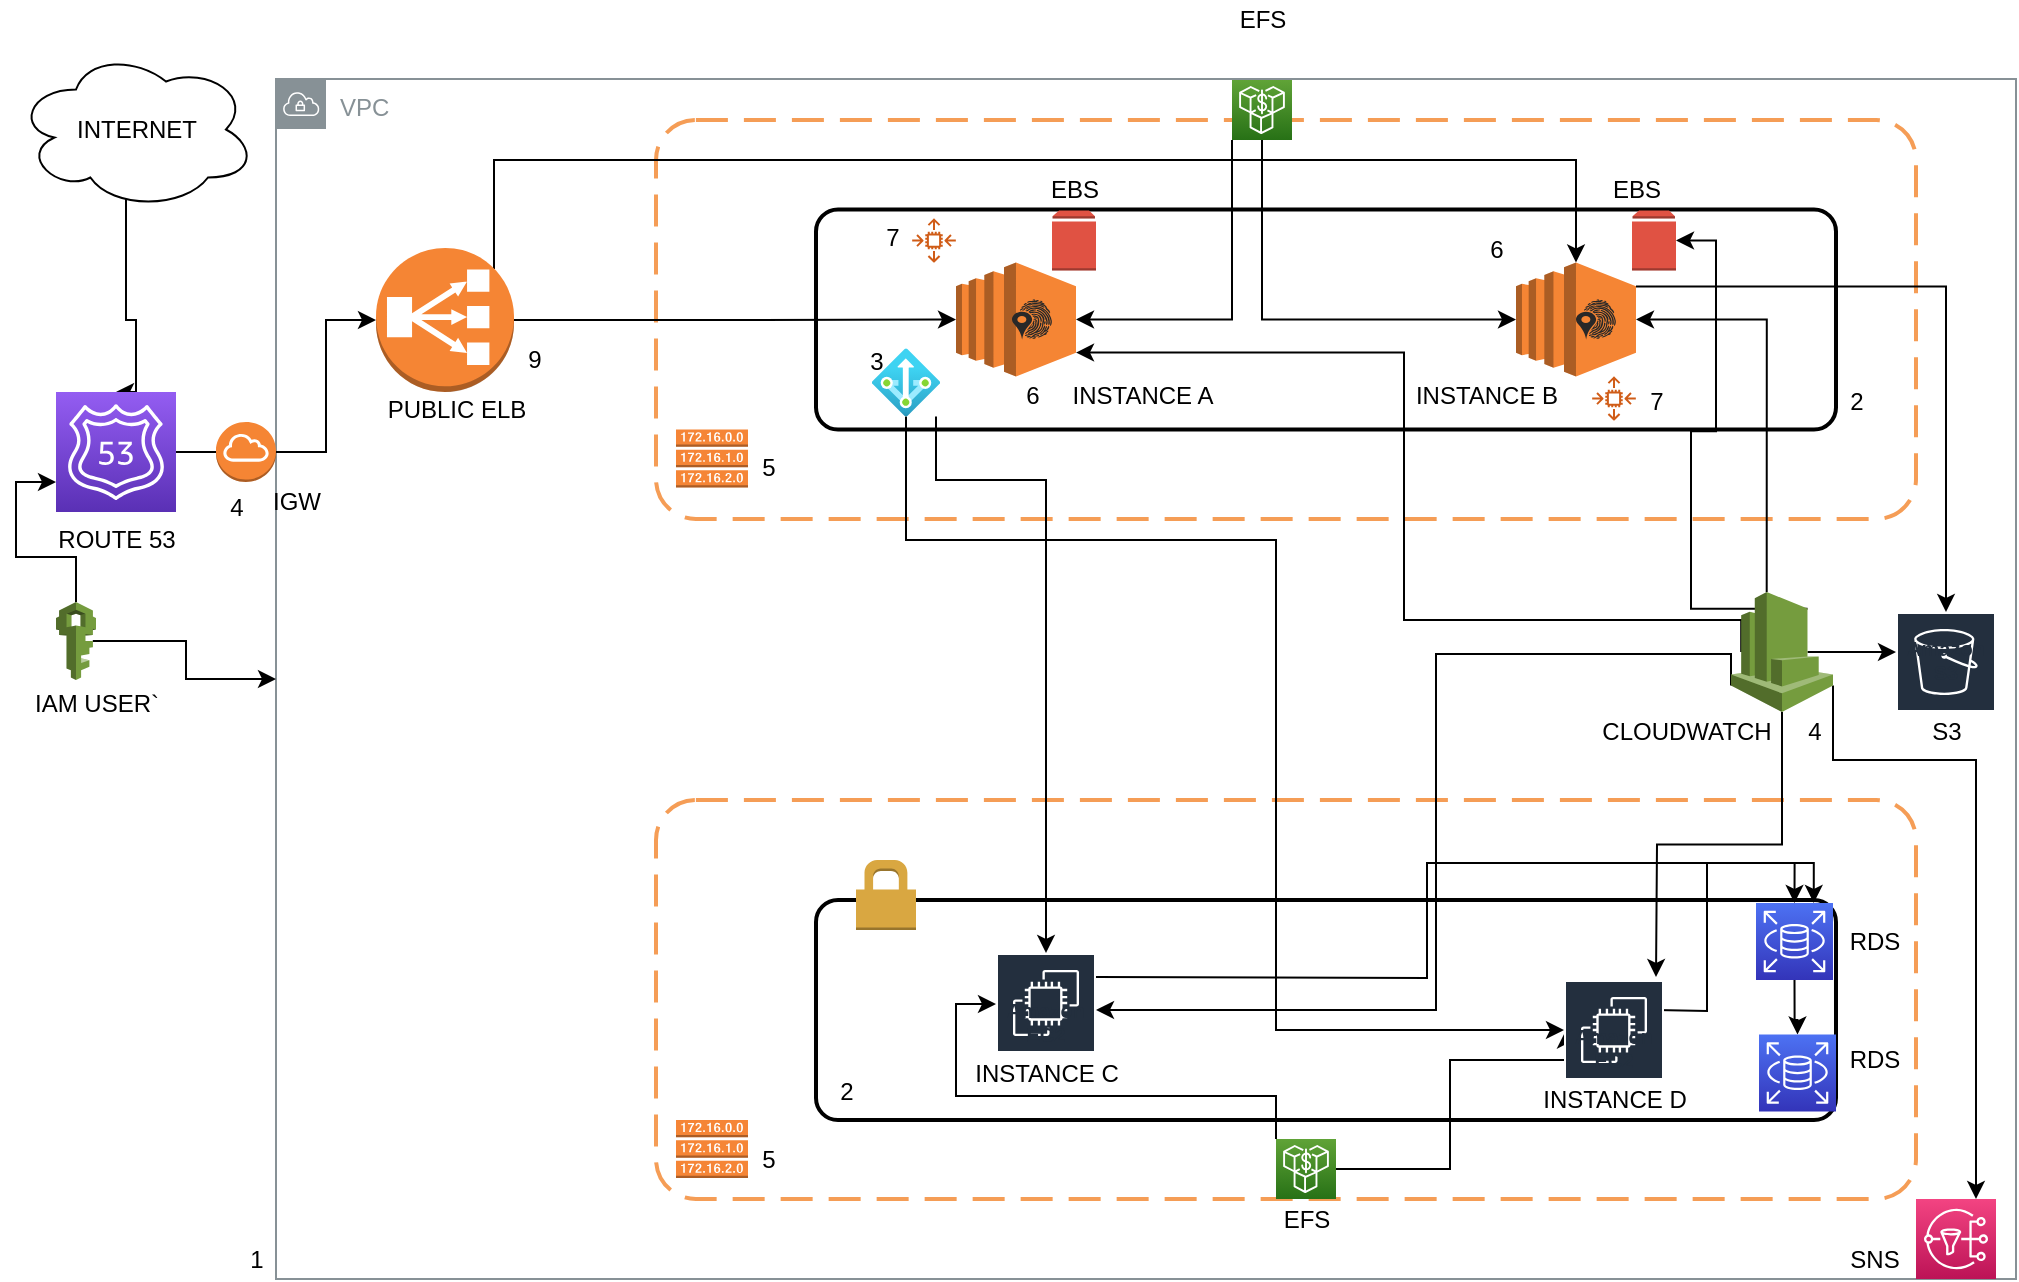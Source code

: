 <mxfile version="14.6.10" type="github"><diagram id="RZ5NRoq84xeMXH4uhyLh" name="Page-1"><mxGraphModel dx="1190" dy="1762" grid="1" gridSize="10" guides="1" tooltips="1" connect="1" arrows="1" fold="1" page="1" pageScale="1" pageWidth="850" pageHeight="1100" math="0" shadow="0"><root><mxCell id="0"/><mxCell id="1" parent="0"/><mxCell id="3BW7kjenzMz5wT0KdTlr-2" value="VPC" style="outlineConnect=0;gradientColor=none;html=1;whiteSpace=wrap;fontSize=12;fontStyle=0;shape=mxgraph.aws4.group;grIcon=mxgraph.aws4.group_vpc;strokeColor=#879196;fillColor=none;verticalAlign=top;align=left;spacingLeft=30;fontColor=#879196;dashed=0;" vertex="1" parent="1"><mxGeometry x="150" y="29.5" width="870" height="600" as="geometry"/></mxCell><mxCell id="3BW7kjenzMz5wT0KdTlr-3" value="" style="rounded=1;arcSize=10;dashed=1;strokeColor=#F59D56;fillColor=none;gradientColor=none;dashPattern=8 4;strokeWidth=2;" vertex="1" parent="1"><mxGeometry x="340" y="50" width="630" height="199.5" as="geometry"/></mxCell><mxCell id="3BW7kjenzMz5wT0KdTlr-4" value="" style="rounded=1;arcSize=10;dashed=1;strokeColor=#F59D56;fillColor=none;gradientColor=none;dashPattern=8 4;strokeWidth=2;" vertex="1" parent="1"><mxGeometry x="340" y="390" width="630" height="199.5" as="geometry"/></mxCell><mxCell id="3BW7kjenzMz5wT0KdTlr-32" style="edgeStyle=orthogonalEdgeStyle;rounded=0;orthogonalLoop=1;jettySize=auto;html=1;exitX=0.96;exitY=0.7;exitDx=0;exitDy=0;exitPerimeter=0;entryX=0.5;entryY=0;entryDx=0;entryDy=0;entryPerimeter=0;" edge="1" parent="1" source="3BW7kjenzMz5wT0KdTlr-7" target="3BW7kjenzMz5wT0KdTlr-34"><mxGeometry relative="1" as="geometry"><Array as="points"><mxPoint x="75" y="150"/><mxPoint x="80" y="150"/><mxPoint x="80" y="186"/></Array></mxGeometry></mxCell><mxCell id="3BW7kjenzMz5wT0KdTlr-7" value="" style="ellipse;shape=cloud;whiteSpace=wrap;html=1;" vertex="1" parent="1"><mxGeometry x="20" y="14.75" width="120" height="80" as="geometry"/></mxCell><mxCell id="3BW7kjenzMz5wT0KdTlr-8" value="" style="rounded=1;arcSize=10;dashed=0;fillColor=none;gradientColor=none;strokeWidth=2;" vertex="1" parent="1"><mxGeometry x="420" y="94.75" width="510" height="110" as="geometry"/></mxCell><mxCell id="3BW7kjenzMz5wT0KdTlr-10" value="" style="rounded=1;arcSize=10;dashed=0;fillColor=none;gradientColor=none;strokeWidth=2;" vertex="1" parent="1"><mxGeometry x="420" y="440" width="510" height="110" as="geometry"/></mxCell><mxCell id="3BW7kjenzMz5wT0KdTlr-11" value="" style="dashed=0;html=1;shape=mxgraph.aws3.permissions;fillColor=#D9A741;gradientColor=none;dashed=0;" vertex="1" parent="1"><mxGeometry x="440" y="420" width="30" height="35" as="geometry"/></mxCell><mxCell id="3BW7kjenzMz5wT0KdTlr-13" value="" style="outlineConnect=0;dashed=0;verticalLabelPosition=bottom;verticalAlign=top;align=center;html=1;shape=mxgraph.aws3.ec2;fillColor=#F58534;gradientColor=none;" vertex="1" parent="1"><mxGeometry x="490" y="121.25" width="60" height="57" as="geometry"/></mxCell><mxCell id="3BW7kjenzMz5wT0KdTlr-63" style="edgeStyle=orthogonalEdgeStyle;rounded=0;orthogonalLoop=1;jettySize=auto;html=1;exitX=1;exitY=0.21;exitDx=0;exitDy=0;exitPerimeter=0;" edge="1" parent="1" source="3BW7kjenzMz5wT0KdTlr-14" target="3BW7kjenzMz5wT0KdTlr-36"><mxGeometry relative="1" as="geometry"/></mxCell><mxCell id="3BW7kjenzMz5wT0KdTlr-14" value="" style="outlineConnect=0;dashed=0;verticalLabelPosition=bottom;verticalAlign=top;align=center;html=1;shape=mxgraph.aws3.ec2;fillColor=#F58534;gradientColor=none;" vertex="1" parent="1"><mxGeometry x="770" y="121.25" width="60" height="57" as="geometry"/></mxCell><mxCell id="3BW7kjenzMz5wT0KdTlr-42" style="edgeStyle=orthogonalEdgeStyle;rounded=0;orthogonalLoop=1;jettySize=auto;html=1;exitX=1;exitY=0.21;exitDx=0;exitDy=0;exitPerimeter=0;entryX=0.75;entryY=0;entryDx=0;entryDy=0;entryPerimeter=0;" edge="1" parent="1" target="3BW7kjenzMz5wT0KdTlr-39"><mxGeometry relative="1" as="geometry"><mxPoint x="560" y="478.47" as="sourcePoint"/></mxGeometry></mxCell><mxCell id="3BW7kjenzMz5wT0KdTlr-41" style="edgeStyle=orthogonalEdgeStyle;rounded=0;orthogonalLoop=1;jettySize=auto;html=1;exitX=1;exitY=0.5;exitDx=0;exitDy=0;exitPerimeter=0;entryX=0.5;entryY=0;entryDx=0;entryDy=0;entryPerimeter=0;" edge="1" parent="1" target="3BW7kjenzMz5wT0KdTlr-39"><mxGeometry relative="1" as="geometry"><mxPoint x="840" y="495" as="sourcePoint"/></mxGeometry></mxCell><mxCell id="3BW7kjenzMz5wT0KdTlr-30" style="edgeStyle=orthogonalEdgeStyle;rounded=0;orthogonalLoop=1;jettySize=auto;html=1;exitX=1;exitY=0.5;exitDx=0;exitDy=0;exitPerimeter=0;entryX=0;entryY=0.5;entryDx=0;entryDy=0;entryPerimeter=0;" edge="1" parent="1" source="3BW7kjenzMz5wT0KdTlr-17" target="3BW7kjenzMz5wT0KdTlr-13"><mxGeometry relative="1" as="geometry"/></mxCell><mxCell id="3BW7kjenzMz5wT0KdTlr-31" style="edgeStyle=orthogonalEdgeStyle;rounded=0;orthogonalLoop=1;jettySize=auto;html=1;exitX=0.855;exitY=0.145;exitDx=0;exitDy=0;exitPerimeter=0;entryX=0.5;entryY=0;entryDx=0;entryDy=0;entryPerimeter=0;" edge="1" parent="1" source="3BW7kjenzMz5wT0KdTlr-17" target="3BW7kjenzMz5wT0KdTlr-14"><mxGeometry relative="1" as="geometry"><Array as="points"><mxPoint x="259" y="70"/><mxPoint x="800" y="70"/></Array></mxGeometry></mxCell><object label="" id="3BW7kjenzMz5wT0KdTlr-17"><mxCell style="outlineConnect=0;dashed=0;verticalLabelPosition=bottom;verticalAlign=top;align=center;html=1;shape=mxgraph.aws3.classic_load_balancer;fillColor=#F58534;gradientColor=none;" vertex="1" parent="1"><mxGeometry x="200" y="114" width="69" height="72" as="geometry"/></mxCell></object><mxCell id="3BW7kjenzMz5wT0KdTlr-33" value="" style="points=[[0,0,0],[0.25,0,0],[0.5,0,0],[0.75,0,0],[1,0,0],[0,1,0],[0.25,1,0],[0.5,1,0],[0.75,1,0],[1,1,0],[0,0.25,0],[0,0.5,0],[0,0.75,0],[1,0.25,0],[1,0.5,0],[1,0.75,0]];outlineConnect=0;fontColor=#232F3E;gradientColor=#F34482;gradientDirection=north;fillColor=#BC1356;strokeColor=#ffffff;dashed=0;verticalLabelPosition=bottom;verticalAlign=top;align=center;html=1;fontSize=12;fontStyle=0;aspect=fixed;shape=mxgraph.aws4.resourceIcon;resIcon=mxgraph.aws4.sns;" vertex="1" parent="1"><mxGeometry x="970" y="589.5" width="40" height="40" as="geometry"/></mxCell><mxCell id="3BW7kjenzMz5wT0KdTlr-35" style="edgeStyle=orthogonalEdgeStyle;rounded=0;orthogonalLoop=1;jettySize=auto;html=1;exitX=1;exitY=0.5;exitDx=0;exitDy=0;exitPerimeter=0;entryX=0;entryY=0.5;entryDx=0;entryDy=0;entryPerimeter=0;startArrow=none;" edge="1" parent="1" source="3BW7kjenzMz5wT0KdTlr-66" target="3BW7kjenzMz5wT0KdTlr-17"><mxGeometry relative="1" as="geometry"/></mxCell><mxCell id="3BW7kjenzMz5wT0KdTlr-34" value="" style="points=[[0,0,0],[0.25,0,0],[0.5,0,0],[0.75,0,0],[1,0,0],[0,1,0],[0.25,1,0],[0.5,1,0],[0.75,1,0],[1,1,0],[0,0.25,0],[0,0.5,0],[0,0.75,0],[1,0.25,0],[1,0.5,0],[1,0.75,0]];outlineConnect=0;fontColor=#232F3E;gradientColor=#945DF2;gradientDirection=north;fillColor=#5A30B5;strokeColor=#ffffff;dashed=0;verticalLabelPosition=bottom;verticalAlign=top;align=center;html=1;fontSize=12;fontStyle=0;aspect=fixed;shape=mxgraph.aws4.resourceIcon;resIcon=mxgraph.aws4.route_53;" vertex="1" parent="1"><mxGeometry x="40" y="186" width="60" height="60" as="geometry"/></mxCell><mxCell id="3BW7kjenzMz5wT0KdTlr-36" value="Amazon S3" style="outlineConnect=0;fontColor=#232F3E;gradientColor=none;strokeColor=#ffffff;fillColor=#232F3E;dashed=0;verticalLabelPosition=middle;verticalAlign=bottom;align=center;html=1;whiteSpace=wrap;fontSize=10;fontStyle=1;spacing=3;shape=mxgraph.aws4.productIcon;prIcon=mxgraph.aws4.s3;" vertex="1" parent="1"><mxGeometry x="960" y="296" width="50" height="40" as="geometry"/></mxCell><mxCell id="3BW7kjenzMz5wT0KdTlr-37" value="" style="outlineConnect=0;fontColor=#232F3E;gradientColor=none;fillColor=#D05C17;strokeColor=none;dashed=0;verticalLabelPosition=bottom;verticalAlign=top;align=center;html=1;fontSize=12;fontStyle=0;aspect=fixed;pointerEvents=1;shape=mxgraph.aws4.auto_scaling2;" vertex="1" parent="1"><mxGeometry x="468" y="99.25" width="22" height="22" as="geometry"/></mxCell><mxCell id="3BW7kjenzMz5wT0KdTlr-38" value="" style="outlineConnect=0;fontColor=#232F3E;gradientColor=none;fillColor=#D05C17;strokeColor=none;dashed=0;verticalLabelPosition=bottom;verticalAlign=top;align=center;html=1;fontSize=12;fontStyle=0;aspect=fixed;pointerEvents=1;shape=mxgraph.aws4.auto_scaling2;" vertex="1" parent="1"><mxGeometry x="808" y="178.25" width="22" height="22" as="geometry"/></mxCell><mxCell id="3BW7kjenzMz5wT0KdTlr-43" style="edgeStyle=orthogonalEdgeStyle;rounded=0;orthogonalLoop=1;jettySize=auto;html=1;exitX=0.5;exitY=1;exitDx=0;exitDy=0;exitPerimeter=0;" edge="1" parent="1" source="3BW7kjenzMz5wT0KdTlr-39" target="3BW7kjenzMz5wT0KdTlr-40"><mxGeometry relative="1" as="geometry"/></mxCell><mxCell id="3BW7kjenzMz5wT0KdTlr-39" value="" style="points=[[0,0,0],[0.25,0,0],[0.5,0,0],[0.75,0,0],[1,0,0],[0,1,0],[0.25,1,0],[0.5,1,0],[0.75,1,0],[1,1,0],[0,0.25,0],[0,0.5,0],[0,0.75,0],[1,0.25,0],[1,0.5,0],[1,0.75,0]];outlineConnect=0;fontColor=#232F3E;gradientColor=#4D72F3;gradientDirection=north;fillColor=#3334B9;strokeColor=#ffffff;dashed=0;verticalLabelPosition=bottom;verticalAlign=top;align=center;html=1;fontSize=12;fontStyle=0;aspect=fixed;shape=mxgraph.aws4.resourceIcon;resIcon=mxgraph.aws4.rds;" vertex="1" parent="1"><mxGeometry x="890" y="441.5" width="38.5" height="38.5" as="geometry"/></mxCell><mxCell id="3BW7kjenzMz5wT0KdTlr-40" value="" style="points=[[0,0,0],[0.25,0,0],[0.5,0,0],[0.75,0,0],[1,0,0],[0,1,0],[0.25,1,0],[0.5,1,0],[0.75,1,0],[1,1,0],[0,0.25,0],[0,0.5,0],[0,0.75,0],[1,0.25,0],[1,0.5,0],[1,0.75,0]];outlineConnect=0;fontColor=#232F3E;gradientColor=#4D72F3;gradientDirection=north;fillColor=#3334B9;strokeColor=#ffffff;dashed=0;verticalLabelPosition=bottom;verticalAlign=top;align=center;html=1;fontSize=12;fontStyle=0;aspect=fixed;shape=mxgraph.aws4.resourceIcon;resIcon=mxgraph.aws4.rds;" vertex="1" parent="1"><mxGeometry x="891.5" y="507.25" width="38.5" height="38.5" as="geometry"/></mxCell><mxCell id="3BW7kjenzMz5wT0KdTlr-44" value="" style="outlineConnect=0;dashed=0;verticalLabelPosition=bottom;verticalAlign=top;align=center;html=1;shape=mxgraph.aws3.volume;fillColor=#E05243;gradientColor=none;" vertex="1" parent="1"><mxGeometry x="538" y="95.25" width="22" height="30" as="geometry"/></mxCell><mxCell id="3BW7kjenzMz5wT0KdTlr-45" value="" style="outlineConnect=0;dashed=0;verticalLabelPosition=bottom;verticalAlign=top;align=center;html=1;shape=mxgraph.aws3.volume;fillColor=#E05243;gradientColor=none;" vertex="1" parent="1"><mxGeometry x="828" y="95.25" width="22" height="30" as="geometry"/></mxCell><mxCell id="3BW7kjenzMz5wT0KdTlr-47" style="edgeStyle=orthogonalEdgeStyle;rounded=0;orthogonalLoop=1;jettySize=auto;html=1;exitX=0;exitY=1;exitDx=0;exitDy=0;exitPerimeter=0;entryX=1;entryY=0.5;entryDx=0;entryDy=0;entryPerimeter=0;" edge="1" parent="1" source="3BW7kjenzMz5wT0KdTlr-46" target="3BW7kjenzMz5wT0KdTlr-13"><mxGeometry relative="1" as="geometry"/></mxCell><mxCell id="3BW7kjenzMz5wT0KdTlr-48" style="edgeStyle=orthogonalEdgeStyle;rounded=0;orthogonalLoop=1;jettySize=auto;html=1;exitX=0.5;exitY=1;exitDx=0;exitDy=0;exitPerimeter=0;entryX=0;entryY=0.5;entryDx=0;entryDy=0;entryPerimeter=0;" edge="1" parent="1" source="3BW7kjenzMz5wT0KdTlr-46" target="3BW7kjenzMz5wT0KdTlr-14"><mxGeometry relative="1" as="geometry"/></mxCell><mxCell id="3BW7kjenzMz5wT0KdTlr-46" value="" style="points=[[0,0,0],[0.25,0,0],[0.5,0,0],[0.75,0,0],[1,0,0],[0,1,0],[0.25,1,0],[0.5,1,0],[0.75,1,0],[1,1,0],[0,0.25,0],[0,0.5,0],[0,0.75,0],[1,0.25,0],[1,0.5,0],[1,0.75,0]];outlineConnect=0;fontColor=#232F3E;gradientColor=#60A337;gradientDirection=north;fillColor=#277116;strokeColor=#ffffff;dashed=0;verticalLabelPosition=bottom;verticalAlign=top;align=center;html=1;fontSize=12;fontStyle=0;aspect=fixed;shape=mxgraph.aws4.resourceIcon;resIcon=mxgraph.aws4.efs_infrequentaccess;" vertex="1" parent="1"><mxGeometry x="628" y="30" width="30" height="30" as="geometry"/></mxCell><mxCell id="3BW7kjenzMz5wT0KdTlr-83" style="edgeStyle=orthogonalEdgeStyle;rounded=0;orthogonalLoop=1;jettySize=auto;html=1;exitX=0;exitY=0;exitDx=0;exitDy=0;exitPerimeter=0;" edge="1" parent="1" source="3BW7kjenzMz5wT0KdTlr-49" target="3BW7kjenzMz5wT0KdTlr-79"><mxGeometry relative="1" as="geometry"><Array as="points"><mxPoint x="650" y="538"/><mxPoint x="490" y="538"/><mxPoint x="490" y="492"/></Array></mxGeometry></mxCell><mxCell id="3BW7kjenzMz5wT0KdTlr-84" style="edgeStyle=orthogonalEdgeStyle;rounded=0;orthogonalLoop=1;jettySize=auto;html=1;exitX=1;exitY=0.5;exitDx=0;exitDy=0;exitPerimeter=0;entryX=0.018;entryY=0.504;entryDx=0;entryDy=0;entryPerimeter=0;" edge="1" parent="1" source="3BW7kjenzMz5wT0KdTlr-49" target="3BW7kjenzMz5wT0KdTlr-80"><mxGeometry relative="1" as="geometry"><Array as="points"><mxPoint x="737" y="575"/><mxPoint x="737" y="520"/><mxPoint x="795" y="520"/></Array></mxGeometry></mxCell><mxCell id="3BW7kjenzMz5wT0KdTlr-49" value="" style="points=[[0,0,0],[0.25,0,0],[0.5,0,0],[0.75,0,0],[1,0,0],[0,1,0],[0.25,1,0],[0.5,1,0],[0.75,1,0],[1,1,0],[0,0.25,0],[0,0.5,0],[0,0.75,0],[1,0.25,0],[1,0.5,0],[1,0.75,0]];outlineConnect=0;fontColor=#232F3E;gradientColor=#60A337;gradientDirection=north;fillColor=#277116;strokeColor=#ffffff;dashed=0;verticalLabelPosition=bottom;verticalAlign=top;align=center;html=1;fontSize=12;fontStyle=0;aspect=fixed;shape=mxgraph.aws4.resourceIcon;resIcon=mxgraph.aws4.efs_infrequentaccess;" vertex="1" parent="1"><mxGeometry x="650" y="559.5" width="30" height="30" as="geometry"/></mxCell><mxCell id="3BW7kjenzMz5wT0KdTlr-51" style="edgeStyle=orthogonalEdgeStyle;rounded=0;orthogonalLoop=1;jettySize=auto;html=1;exitX=0.1;exitY=0.5;exitDx=0;exitDy=0;exitPerimeter=0;entryX=1;entryY=0.79;entryDx=0;entryDy=0;entryPerimeter=0;" edge="1" parent="1" source="3BW7kjenzMz5wT0KdTlr-50" target="3BW7kjenzMz5wT0KdTlr-13"><mxGeometry relative="1" as="geometry"><Array as="points"><mxPoint x="883" y="300"/><mxPoint x="714" y="300"/><mxPoint x="714" y="166"/></Array></mxGeometry></mxCell><mxCell id="3BW7kjenzMz5wT0KdTlr-52" style="edgeStyle=orthogonalEdgeStyle;rounded=0;orthogonalLoop=1;jettySize=auto;html=1;exitX=0.35;exitY=0;exitDx=0;exitDy=0;exitPerimeter=0;entryX=1;entryY=0.5;entryDx=0;entryDy=0;entryPerimeter=0;" edge="1" parent="1" source="3BW7kjenzMz5wT0KdTlr-50" target="3BW7kjenzMz5wT0KdTlr-14"><mxGeometry relative="1" as="geometry"/></mxCell><mxCell id="3BW7kjenzMz5wT0KdTlr-53" style="edgeStyle=orthogonalEdgeStyle;rounded=0;orthogonalLoop=1;jettySize=auto;html=1;exitX=0.5;exitY=1;exitDx=0;exitDy=0;exitPerimeter=0;entryX=1;entryY=0.21;entryDx=0;entryDy=0;entryPerimeter=0;" edge="1" parent="1" source="3BW7kjenzMz5wT0KdTlr-50"><mxGeometry relative="1" as="geometry"><mxPoint x="840" y="478.47" as="targetPoint"/></mxGeometry></mxCell><mxCell id="3BW7kjenzMz5wT0KdTlr-54" style="edgeStyle=orthogonalEdgeStyle;rounded=0;orthogonalLoop=1;jettySize=auto;html=1;exitX=0;exitY=0.78;exitDx=0;exitDy=0;exitPerimeter=0;entryX=1;entryY=0.5;entryDx=0;entryDy=0;entryPerimeter=0;" edge="1" parent="1" source="3BW7kjenzMz5wT0KdTlr-50"><mxGeometry relative="1" as="geometry"><mxPoint x="560" y="495" as="targetPoint"/><Array as="points"><mxPoint x="730" y="317"/><mxPoint x="730" y="495"/></Array></mxGeometry></mxCell><mxCell id="3BW7kjenzMz5wT0KdTlr-55" style="edgeStyle=orthogonalEdgeStyle;rounded=0;orthogonalLoop=1;jettySize=auto;html=1;exitX=0.75;exitY=0.5;exitDx=0;exitDy=0;exitPerimeter=0;" edge="1" parent="1" source="3BW7kjenzMz5wT0KdTlr-50" target="3BW7kjenzMz5wT0KdTlr-36"><mxGeometry relative="1" as="geometry"/></mxCell><mxCell id="3BW7kjenzMz5wT0KdTlr-56" style="edgeStyle=orthogonalEdgeStyle;rounded=0;orthogonalLoop=1;jettySize=auto;html=1;exitX=0.75;exitY=0.14;exitDx=0;exitDy=0;exitPerimeter=0;entryX=1;entryY=0.5;entryDx=0;entryDy=0;entryPerimeter=0;" edge="1" parent="1" source="3BW7kjenzMz5wT0KdTlr-50" target="3BW7kjenzMz5wT0KdTlr-45"><mxGeometry relative="1" as="geometry"/></mxCell><mxCell id="3BW7kjenzMz5wT0KdTlr-98" style="edgeStyle=orthogonalEdgeStyle;rounded=0;orthogonalLoop=1;jettySize=auto;html=1;exitX=1;exitY=0.78;exitDx=0;exitDy=0;exitPerimeter=0;entryX=0.75;entryY=0;entryDx=0;entryDy=0;entryPerimeter=0;" edge="1" parent="1" source="3BW7kjenzMz5wT0KdTlr-50" target="3BW7kjenzMz5wT0KdTlr-33"><mxGeometry relative="1" as="geometry"><Array as="points"><mxPoint x="929" y="370"/><mxPoint x="1000" y="370"/></Array></mxGeometry></mxCell><mxCell id="3BW7kjenzMz5wT0KdTlr-50" value="" style="outlineConnect=0;dashed=0;verticalLabelPosition=bottom;verticalAlign=top;align=center;html=1;shape=mxgraph.aws3.cloudwatch;fillColor=#759C3E;gradientColor=none;" vertex="1" parent="1"><mxGeometry x="877.5" y="286" width="51" height="60" as="geometry"/></mxCell><mxCell id="3BW7kjenzMz5wT0KdTlr-74" style="edgeStyle=orthogonalEdgeStyle;rounded=0;orthogonalLoop=1;jettySize=auto;html=1;exitX=0.5;exitY=0;exitDx=0;exitDy=0;exitPerimeter=0;entryX=0;entryY=0.75;entryDx=0;entryDy=0;entryPerimeter=0;" edge="1" parent="1" source="3BW7kjenzMz5wT0KdTlr-57" target="3BW7kjenzMz5wT0KdTlr-34"><mxGeometry relative="1" as="geometry"/></mxCell><mxCell id="3BW7kjenzMz5wT0KdTlr-75" style="edgeStyle=orthogonalEdgeStyle;rounded=0;orthogonalLoop=1;jettySize=auto;html=1;exitX=0.92;exitY=0.5;exitDx=0;exitDy=0;exitPerimeter=0;" edge="1" parent="1" source="3BW7kjenzMz5wT0KdTlr-57" target="3BW7kjenzMz5wT0KdTlr-2"><mxGeometry relative="1" as="geometry"/></mxCell><mxCell id="3BW7kjenzMz5wT0KdTlr-57" value="" style="outlineConnect=0;dashed=0;verticalLabelPosition=bottom;verticalAlign=top;align=center;html=1;shape=mxgraph.aws3.iam;fillColor=#759C3E;gradientColor=none;" vertex="1" parent="1"><mxGeometry x="40" y="291" width="20" height="39" as="geometry"/></mxCell><mxCell id="3BW7kjenzMz5wT0KdTlr-61" value="" style="verticalLabelPosition=bottom;html=1;fillColor=#282828;strokeColor=none;verticalAlign=top;pointerEvents=1;align=center;shape=mxgraph.cisco_safe.security_icons.iam;" vertex="1" parent="1"><mxGeometry x="518" y="139.75" width="20" height="20" as="geometry"/></mxCell><mxCell id="3BW7kjenzMz5wT0KdTlr-62" value="" style="verticalLabelPosition=bottom;html=1;fillColor=#282828;strokeColor=none;verticalAlign=top;pointerEvents=1;align=center;shape=mxgraph.cisco_safe.security_icons.iam;" vertex="1" parent="1"><mxGeometry x="800" y="139.75" width="20" height="20" as="geometry"/></mxCell><mxCell id="3BW7kjenzMz5wT0KdTlr-64" value="ROUTE 53" style="text;html=1;resizable=0;autosize=1;align=center;verticalAlign=middle;points=[];fillColor=none;strokeColor=none;rounded=0;" vertex="1" parent="1"><mxGeometry x="35" y="249.5" width="70" height="20" as="geometry"/></mxCell><mxCell id="3BW7kjenzMz5wT0KdTlr-65" value="PUBLIC ELB" style="text;html=1;resizable=0;autosize=1;align=center;verticalAlign=middle;points=[];fillColor=none;strokeColor=none;rounded=0;" vertex="1" parent="1"><mxGeometry x="200" y="184.75" width="80" height="20" as="geometry"/></mxCell><mxCell id="3BW7kjenzMz5wT0KdTlr-66" value="" style="outlineConnect=0;dashed=0;verticalLabelPosition=bottom;verticalAlign=top;align=center;html=1;shape=mxgraph.aws3.internet_gateway;fillColor=#F58534;gradientColor=none;" vertex="1" parent="1"><mxGeometry x="120" y="201" width="30" height="30" as="geometry"/></mxCell><mxCell id="3BW7kjenzMz5wT0KdTlr-67" value="" style="edgeStyle=orthogonalEdgeStyle;rounded=0;orthogonalLoop=1;jettySize=auto;html=1;exitX=1;exitY=0.5;exitDx=0;exitDy=0;exitPerimeter=0;entryX=0;entryY=0.5;entryDx=0;entryDy=0;entryPerimeter=0;endArrow=none;" edge="1" parent="1" source="3BW7kjenzMz5wT0KdTlr-34" target="3BW7kjenzMz5wT0KdTlr-66"><mxGeometry relative="1" as="geometry"><mxPoint x="100" y="216" as="sourcePoint"/><mxPoint x="200" y="150" as="targetPoint"/></mxGeometry></mxCell><mxCell id="3BW7kjenzMz5wT0KdTlr-69" value="INSTANCE A" style="text;html=1;resizable=0;autosize=1;align=center;verticalAlign=middle;points=[];fillColor=none;strokeColor=none;rounded=0;" vertex="1" parent="1"><mxGeometry x="538" y="178.25" width="90" height="20" as="geometry"/></mxCell><mxCell id="3BW7kjenzMz5wT0KdTlr-70" value="INSTANCE B" style="text;html=1;resizable=0;autosize=1;align=center;verticalAlign=middle;points=[];fillColor=none;strokeColor=none;rounded=0;" vertex="1" parent="1"><mxGeometry x="710" y="178.25" width="90" height="20" as="geometry"/></mxCell><mxCell id="3BW7kjenzMz5wT0KdTlr-71" value="INSTANCE C" style="text;html=1;resizable=0;autosize=1;align=center;verticalAlign=middle;points=[];fillColor=none;strokeColor=none;rounded=0;" vertex="1" parent="1"><mxGeometry x="490" y="516.5" width="90" height="20" as="geometry"/></mxCell><mxCell id="3BW7kjenzMz5wT0KdTlr-72" value="INSTANCE D" style="text;html=1;resizable=0;autosize=1;align=center;verticalAlign=middle;points=[];fillColor=none;strokeColor=none;rounded=0;" vertex="1" parent="1"><mxGeometry x="774" y="530" width="90" height="20" as="geometry"/></mxCell><mxCell id="3BW7kjenzMz5wT0KdTlr-73" value="IAM USER`" style="text;html=1;resizable=0;autosize=1;align=center;verticalAlign=middle;points=[];fillColor=none;strokeColor=none;rounded=0;" vertex="1" parent="1"><mxGeometry x="20" y="332" width="80" height="20" as="geometry"/></mxCell><mxCell id="3BW7kjenzMz5wT0KdTlr-76" value="" style="outlineConnect=0;dashed=0;verticalLabelPosition=bottom;verticalAlign=top;align=center;html=1;shape=mxgraph.aws3.route_table;fillColor=#F58536;gradientColor=none;" vertex="1" parent="1"><mxGeometry x="350" y="550" width="36" height="29" as="geometry"/></mxCell><mxCell id="3BW7kjenzMz5wT0KdTlr-77" value="" style="outlineConnect=0;dashed=0;verticalLabelPosition=bottom;verticalAlign=top;align=center;html=1;shape=mxgraph.aws3.route_table;fillColor=#F58536;gradientColor=none;" vertex="1" parent="1"><mxGeometry x="350" y="204.75" width="36" height="29" as="geometry"/></mxCell><mxCell id="3BW7kjenzMz5wT0KdTlr-79" value="Amazon EC2" style="outlineConnect=0;fontColor=#232F3E;gradientColor=none;strokeColor=#ffffff;fillColor=#232F3E;dashed=0;verticalLabelPosition=middle;verticalAlign=bottom;align=center;html=1;whiteSpace=wrap;fontSize=10;fontStyle=1;spacing=3;shape=mxgraph.aws4.productIcon;prIcon=mxgraph.aws4.ec2;" vertex="1" parent="1"><mxGeometry x="510" y="466.5" width="50" height="50" as="geometry"/></mxCell><mxCell id="3BW7kjenzMz5wT0KdTlr-80" value="Amazon EC2" style="outlineConnect=0;fontColor=#232F3E;gradientColor=none;strokeColor=#ffffff;fillColor=#232F3E;dashed=0;verticalLabelPosition=middle;verticalAlign=bottom;align=center;html=1;whiteSpace=wrap;fontSize=10;fontStyle=1;spacing=3;shape=mxgraph.aws4.productIcon;prIcon=mxgraph.aws4.ec2;" vertex="1" parent="1"><mxGeometry x="794" y="480" width="50" height="50" as="geometry"/></mxCell><mxCell id="3BW7kjenzMz5wT0KdTlr-81" value="SNS" style="text;html=1;resizable=0;autosize=1;align=center;verticalAlign=middle;points=[];fillColor=none;strokeColor=none;rounded=0;" vertex="1" parent="1"><mxGeometry x="928.5" y="609.5" width="40" height="20" as="geometry"/></mxCell><mxCell id="3BW7kjenzMz5wT0KdTlr-82" value="EFS" style="text;html=1;resizable=0;autosize=1;align=center;verticalAlign=middle;points=[];fillColor=none;strokeColor=none;rounded=0;" vertex="1" parent="1"><mxGeometry x="645" y="589.5" width="40" height="20" as="geometry"/></mxCell><mxCell id="3BW7kjenzMz5wT0KdTlr-85" value="EFS" style="text;html=1;resizable=0;autosize=1;align=center;verticalAlign=middle;points=[];fillColor=none;strokeColor=none;rounded=0;" vertex="1" parent="1"><mxGeometry x="623" y="-10" width="40" height="20" as="geometry"/></mxCell><mxCell id="3BW7kjenzMz5wT0KdTlr-86" value="EBS" style="text;html=1;resizable=0;autosize=1;align=center;verticalAlign=middle;points=[];fillColor=none;strokeColor=none;rounded=0;" vertex="1" parent="1"><mxGeometry x="529" y="75.25" width="40" height="20" as="geometry"/></mxCell><mxCell id="3BW7kjenzMz5wT0KdTlr-87" value="EBS" style="text;html=1;resizable=0;autosize=1;align=center;verticalAlign=middle;points=[];fillColor=none;strokeColor=none;rounded=0;" vertex="1" parent="1"><mxGeometry x="810" y="74.75" width="40" height="20" as="geometry"/></mxCell><mxCell id="3BW7kjenzMz5wT0KdTlr-120" style="edgeStyle=orthogonalEdgeStyle;rounded=0;orthogonalLoop=1;jettySize=auto;html=1;" edge="1" parent="1" source="3BW7kjenzMz5wT0KdTlr-88" target="3BW7kjenzMz5wT0KdTlr-79"><mxGeometry relative="1" as="geometry"><Array as="points"><mxPoint x="480" y="230"/><mxPoint x="535" y="230"/></Array></mxGeometry></mxCell><mxCell id="3BW7kjenzMz5wT0KdTlr-121" style="edgeStyle=orthogonalEdgeStyle;rounded=0;orthogonalLoop=1;jettySize=auto;html=1;" edge="1" parent="1" source="3BW7kjenzMz5wT0KdTlr-88" target="3BW7kjenzMz5wT0KdTlr-80"><mxGeometry relative="1" as="geometry"><Array as="points"><mxPoint x="465" y="260"/><mxPoint x="650" y="260"/><mxPoint x="650" y="505"/></Array></mxGeometry></mxCell><mxCell id="3BW7kjenzMz5wT0KdTlr-88" value="" style="aspect=fixed;html=1;points=[];align=center;image;fontSize=12;image=img/lib/azure2/networking/NAT.svg;" vertex="1" parent="1"><mxGeometry x="448" y="164.25" width="34" height="34" as="geometry"/></mxCell><mxCell id="3BW7kjenzMz5wT0KdTlr-89" value="CLOUDWATCH" style="text;html=1;resizable=0;autosize=1;align=center;verticalAlign=middle;points=[];fillColor=none;strokeColor=none;rounded=0;" vertex="1" parent="1"><mxGeometry x="805" y="346" width="100" height="20" as="geometry"/></mxCell><mxCell id="3BW7kjenzMz5wT0KdTlr-90" value="S3" style="text;html=1;resizable=0;autosize=1;align=center;verticalAlign=middle;points=[];fillColor=none;strokeColor=none;rounded=0;" vertex="1" parent="1"><mxGeometry x="970" y="346" width="30" height="20" as="geometry"/></mxCell><mxCell id="3BW7kjenzMz5wT0KdTlr-95" value="RDS" style="text;html=1;resizable=0;autosize=1;align=center;verticalAlign=middle;points=[];fillColor=none;strokeColor=none;rounded=0;" vertex="1" parent="1"><mxGeometry x="928.5" y="450.75" width="40" height="20" as="geometry"/></mxCell><mxCell id="3BW7kjenzMz5wT0KdTlr-96" value="RDS" style="text;html=1;resizable=0;autosize=1;align=center;verticalAlign=middle;points=[];fillColor=none;strokeColor=none;rounded=0;" vertex="1" parent="1"><mxGeometry x="928.5" y="510" width="40" height="20" as="geometry"/></mxCell><mxCell id="3BW7kjenzMz5wT0KdTlr-97" value="IGW" style="text;html=1;resizable=0;autosize=1;align=center;verticalAlign=middle;points=[];fillColor=none;strokeColor=none;rounded=0;" vertex="1" parent="1"><mxGeometry x="140" y="231" width="40" height="20" as="geometry"/></mxCell><mxCell id="3BW7kjenzMz5wT0KdTlr-99" value="INTERNET" style="text;html=1;resizable=0;autosize=1;align=center;verticalAlign=middle;points=[];fillColor=none;strokeColor=none;rounded=0;" vertex="1" parent="1"><mxGeometry x="40" y="44.75" width="80" height="20" as="geometry"/></mxCell><mxCell id="3BW7kjenzMz5wT0KdTlr-102" value="1" style="text;html=1;resizable=0;autosize=1;align=center;verticalAlign=middle;points=[];fillColor=none;strokeColor=none;rounded=0;" vertex="1" parent="1"><mxGeometry x="130" y="609.5" width="20" height="20" as="geometry"/></mxCell><mxCell id="3BW7kjenzMz5wT0KdTlr-103" value="2" style="text;html=1;resizable=0;autosize=1;align=center;verticalAlign=middle;points=[];fillColor=none;strokeColor=none;rounded=0;" vertex="1" parent="1"><mxGeometry x="425" y="525.75" width="20" height="20" as="geometry"/></mxCell><mxCell id="3BW7kjenzMz5wT0KdTlr-104" value="2" style="text;html=1;resizable=0;autosize=1;align=center;verticalAlign=middle;points=[];fillColor=none;strokeColor=none;rounded=0;" vertex="1" parent="1"><mxGeometry x="930" y="181" width="20" height="20" as="geometry"/></mxCell><mxCell id="3BW7kjenzMz5wT0KdTlr-105" value="3" style="text;html=1;resizable=0;autosize=1;align=center;verticalAlign=middle;points=[];fillColor=none;strokeColor=none;rounded=0;" vertex="1" parent="1"><mxGeometry x="440" y="161" width="20" height="20" as="geometry"/></mxCell><mxCell id="3BW7kjenzMz5wT0KdTlr-106" value="4" style="text;html=1;resizable=0;autosize=1;align=center;verticalAlign=middle;points=[];fillColor=none;strokeColor=none;rounded=0;" vertex="1" parent="1"><mxGeometry x="908.5" y="346" width="20" height="20" as="geometry"/></mxCell><mxCell id="3BW7kjenzMz5wT0KdTlr-107" value="5" style="text;html=1;resizable=0;autosize=1;align=center;verticalAlign=middle;points=[];fillColor=none;strokeColor=none;rounded=0;" vertex="1" parent="1"><mxGeometry x="386" y="213.75" width="20" height="20" as="geometry"/></mxCell><mxCell id="3BW7kjenzMz5wT0KdTlr-108" value="4" style="text;html=1;resizable=0;autosize=1;align=center;verticalAlign=middle;points=[];fillColor=none;strokeColor=none;rounded=0;" vertex="1" parent="1"><mxGeometry x="120" y="233.75" width="20" height="20" as="geometry"/></mxCell><mxCell id="3BW7kjenzMz5wT0KdTlr-109" value="5" style="text;html=1;resizable=0;autosize=1;align=center;verticalAlign=middle;points=[];fillColor=none;strokeColor=none;rounded=0;" vertex="1" parent="1"><mxGeometry x="386" y="559.5" width="20" height="20" as="geometry"/></mxCell><mxCell id="3BW7kjenzMz5wT0KdTlr-110" value="6" style="text;html=1;resizable=0;autosize=1;align=center;verticalAlign=middle;points=[];fillColor=none;strokeColor=none;rounded=0;" vertex="1" parent="1"><mxGeometry x="518" y="178.25" width="20" height="20" as="geometry"/></mxCell><mxCell id="3BW7kjenzMz5wT0KdTlr-111" value="6" style="text;html=1;resizable=0;autosize=1;align=center;verticalAlign=middle;points=[];fillColor=none;strokeColor=none;rounded=0;" vertex="1" parent="1"><mxGeometry x="750" y="105.25" width="20" height="20" as="geometry"/></mxCell><mxCell id="3BW7kjenzMz5wT0KdTlr-113" value="7" style="text;html=1;resizable=0;autosize=1;align=center;verticalAlign=middle;points=[];fillColor=none;strokeColor=none;rounded=0;" vertex="1" parent="1"><mxGeometry x="448" y="99.25" width="20" height="20" as="geometry"/></mxCell><mxCell id="3BW7kjenzMz5wT0KdTlr-114" value="7" style="text;html=1;resizable=0;autosize=1;align=center;verticalAlign=middle;points=[];fillColor=none;strokeColor=none;rounded=0;" vertex="1" parent="1"><mxGeometry x="830" y="181" width="20" height="20" as="geometry"/></mxCell><mxCell id="3BW7kjenzMz5wT0KdTlr-115" value="9" style="text;html=1;resizable=0;autosize=1;align=center;verticalAlign=middle;points=[];fillColor=none;strokeColor=none;rounded=0;" vertex="1" parent="1"><mxGeometry x="269" y="159.75" width="20" height="20" as="geometry"/></mxCell></root></mxGraphModel></diagram></mxfile>